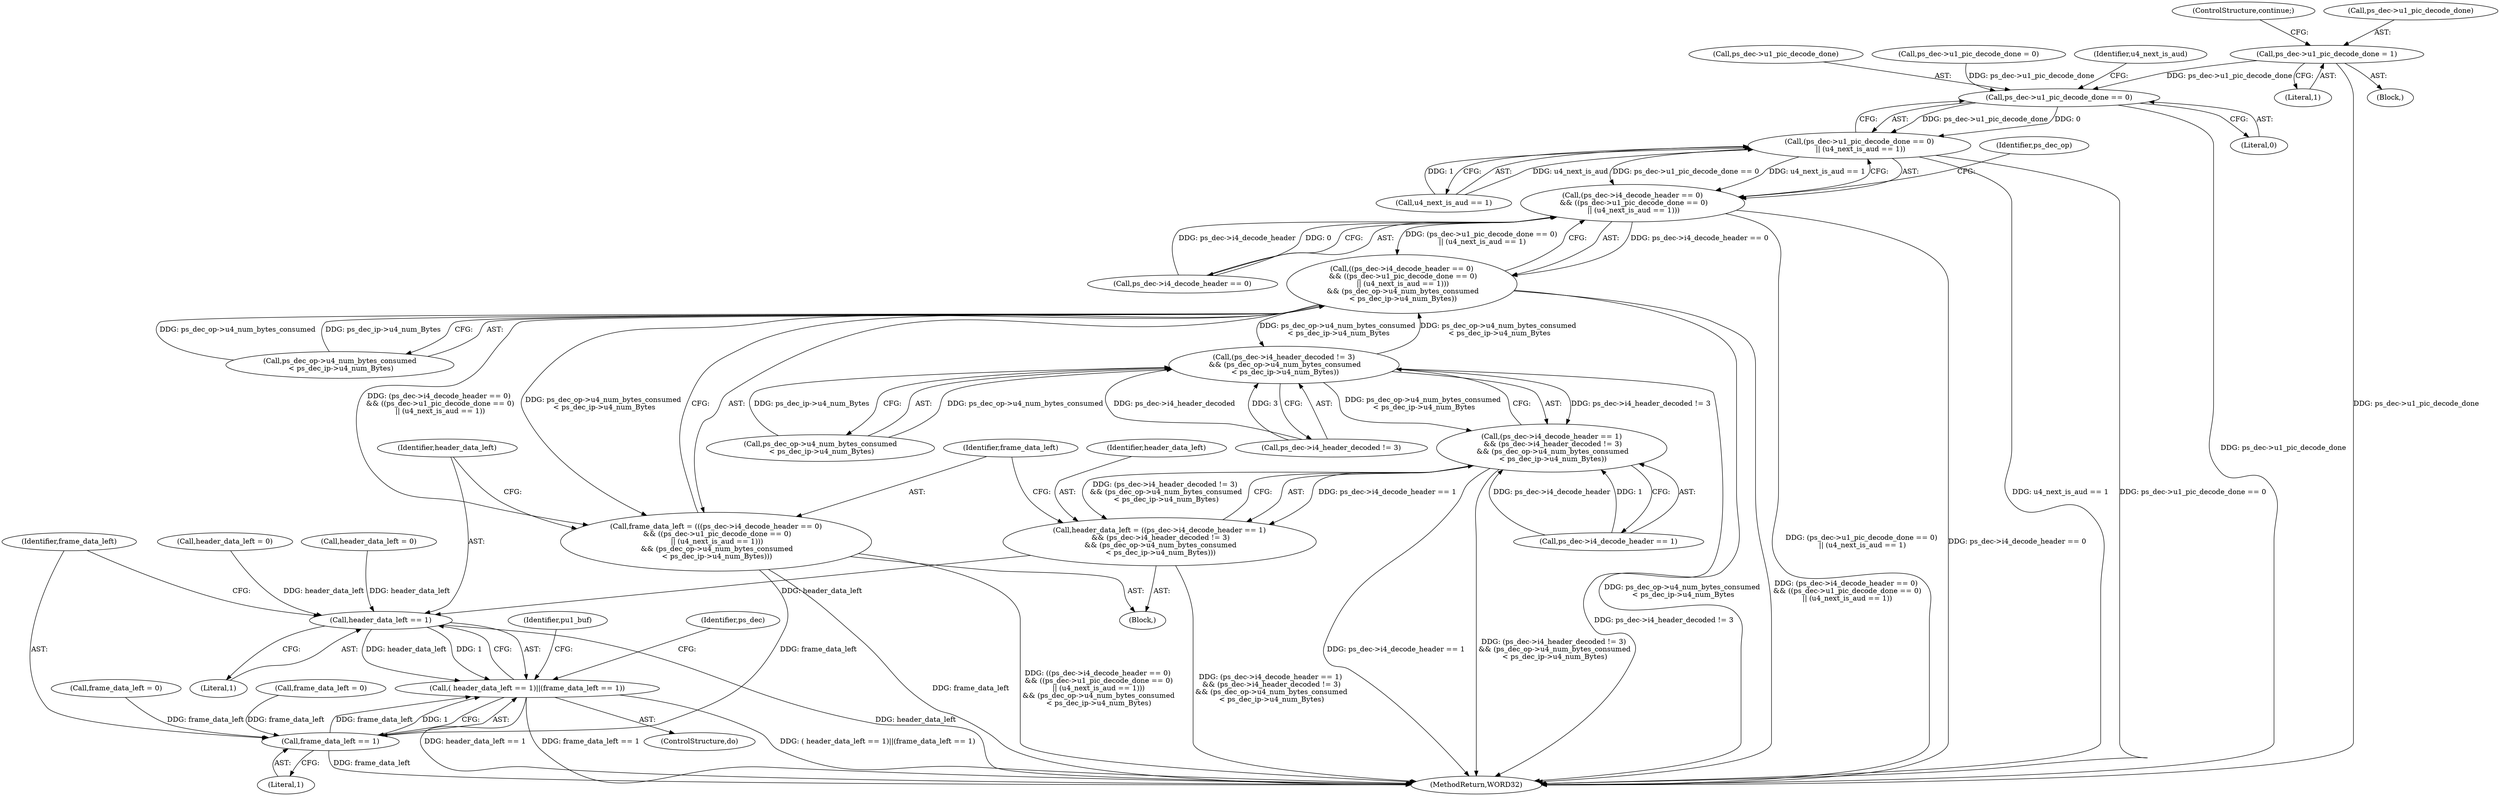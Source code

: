 digraph "0_Android_33ef7de9ddc8ea7eb9cbc440d1cf89957a0c267b@pointer" {
"1001272" [label="(Call,ps_dec->u1_pic_decode_done = 1)"];
"1001450" [label="(Call,ps_dec->u1_pic_decode_done == 0)"];
"1001449" [label="(Call,(ps_dec->u1_pic_decode_done == 0)\n || (u4_next_is_aud == 1))"];
"1001443" [label="(Call,(ps_dec->i4_decode_header == 0)\n && ((ps_dec->u1_pic_decode_done == 0)\n || (u4_next_is_aud == 1)))"];
"1001442" [label="(Call,((ps_dec->i4_decode_header == 0)\n && ((ps_dec->u1_pic_decode_done == 0)\n || (u4_next_is_aud == 1)))\n && (ps_dec_op->u4_num_bytes_consumed\n < ps_dec_ip->u4_num_Bytes))"];
"1001427" [label="(Call,(ps_dec->i4_header_decoded != 3)\n && (ps_dec_op->u4_num_bytes_consumed\n < ps_dec_ip->u4_num_Bytes))"];
"1001421" [label="(Call,(ps_dec->i4_decode_header == 1)\n && (ps_dec->i4_header_decoded != 3)\n && (ps_dec_op->u4_num_bytes_consumed\n < ps_dec_ip->u4_num_Bytes))"];
"1001419" [label="(Call,header_data_left = ((ps_dec->i4_decode_header == 1)\n && (ps_dec->i4_header_decoded != 3)\n && (ps_dec_op->u4_num_bytes_consumed\n < ps_dec_ip->u4_num_Bytes)))"];
"1001466" [label="(Call,header_data_left == 1)"];
"1001465" [label="(Call,( header_data_left == 1)||(frame_data_left == 1))"];
"1001440" [label="(Call,frame_data_left = (((ps_dec->i4_decode_header == 0)\n && ((ps_dec->u1_pic_decode_done == 0)\n || (u4_next_is_aud == 1)))\n && (ps_dec_op->u4_num_bytes_consumed\n < ps_dec_ip->u4_num_Bytes)))"];
"1001469" [label="(Call,frame_data_left == 1)"];
"1001451" [label="(Call,ps_dec->u1_pic_decode_done)"];
"1001465" [label="(Call,( header_data_left == 1)||(frame_data_left == 1))"];
"1001422" [label="(Call,ps_dec->i4_decode_header == 1)"];
"1001428" [label="(Call,ps_dec->i4_header_decoded != 3)"];
"1001280" [label="(Call,frame_data_left = 0)"];
"1001476" [label="(Identifier,ps_dec)"];
"1001421" [label="(Call,(ps_dec->i4_decode_header == 1)\n && (ps_dec->i4_header_decoded != 3)\n && (ps_dec_op->u4_num_bytes_consumed\n < ps_dec_ip->u4_num_Bytes))"];
"1001442" [label="(Call,((ps_dec->i4_decode_header == 0)\n && ((ps_dec->u1_pic_decode_done == 0)\n || (u4_next_is_aud == 1)))\n && (ps_dec_op->u4_num_bytes_consumed\n < ps_dec_ip->u4_num_Bytes))"];
"1000975" [label="(ControlStructure,do)"];
"1000200" [label="(Call,frame_data_left = 0)"];
"1001471" [label="(Literal,1)"];
"1001433" [label="(Call,ps_dec_op->u4_num_bytes_consumed\n < ps_dec_ip->u4_num_Bytes)"];
"1001458" [label="(Call,ps_dec_op->u4_num_bytes_consumed\n < ps_dec_ip->u4_num_Bytes)"];
"1001441" [label="(Identifier,frame_data_left)"];
"1001272" [label="(Call,ps_dec->u1_pic_decode_done = 1)"];
"1001454" [label="(Literal,0)"];
"1001277" [label="(ControlStructure,continue;)"];
"1001466" [label="(Call,header_data_left == 1)"];
"1001271" [label="(Block,)"];
"1001283" [label="(Call,header_data_left = 0)"];
"1001273" [label="(Call,ps_dec->u1_pic_decode_done)"];
"1001440" [label="(Call,frame_data_left = (((ps_dec->i4_decode_header == 0)\n && ((ps_dec->u1_pic_decode_done == 0)\n || (u4_next_is_aud == 1)))\n && (ps_dec_op->u4_num_bytes_consumed\n < ps_dec_ip->u4_num_Bytes)))"];
"1001443" [label="(Call,(ps_dec->i4_decode_header == 0)\n && ((ps_dec->u1_pic_decode_done == 0)\n || (u4_next_is_aud == 1)))"];
"1001420" [label="(Identifier,header_data_left)"];
"1000301" [label="(Call,ps_dec->u1_pic_decode_done = 0)"];
"1001276" [label="(Literal,1)"];
"1001455" [label="(Call,u4_next_is_aud == 1)"];
"1001460" [label="(Identifier,ps_dec_op)"];
"1001456" [label="(Identifier,u4_next_is_aud)"];
"1001468" [label="(Literal,1)"];
"1001450" [label="(Call,ps_dec->u1_pic_decode_done == 0)"];
"1001419" [label="(Call,header_data_left = ((ps_dec->i4_decode_header == 1)\n && (ps_dec->i4_header_decoded != 3)\n && (ps_dec_op->u4_num_bytes_consumed\n < ps_dec_ip->u4_num_Bytes)))"];
"1001470" [label="(Identifier,frame_data_left)"];
"1001469" [label="(Call,frame_data_left == 1)"];
"1000979" [label="(Identifier,pu1_buf)"];
"1001427" [label="(Call,(ps_dec->i4_header_decoded != 3)\n && (ps_dec_op->u4_num_bytes_consumed\n < ps_dec_ip->u4_num_Bytes))"];
"1001444" [label="(Call,ps_dec->i4_decode_header == 0)"];
"1001467" [label="(Identifier,header_data_left)"];
"1001449" [label="(Call,(ps_dec->u1_pic_decode_done == 0)\n || (u4_next_is_aud == 1))"];
"1000196" [label="(Call,header_data_left = 0)"];
"1000976" [label="(Block,)"];
"1002186" [label="(MethodReturn,WORD32)"];
"1001272" -> "1001271"  [label="AST: "];
"1001272" -> "1001276"  [label="CFG: "];
"1001273" -> "1001272"  [label="AST: "];
"1001276" -> "1001272"  [label="AST: "];
"1001277" -> "1001272"  [label="CFG: "];
"1001272" -> "1002186"  [label="DDG: ps_dec->u1_pic_decode_done"];
"1001272" -> "1001450"  [label="DDG: ps_dec->u1_pic_decode_done"];
"1001450" -> "1001449"  [label="AST: "];
"1001450" -> "1001454"  [label="CFG: "];
"1001451" -> "1001450"  [label="AST: "];
"1001454" -> "1001450"  [label="AST: "];
"1001456" -> "1001450"  [label="CFG: "];
"1001449" -> "1001450"  [label="CFG: "];
"1001450" -> "1002186"  [label="DDG: ps_dec->u1_pic_decode_done"];
"1001450" -> "1001449"  [label="DDG: ps_dec->u1_pic_decode_done"];
"1001450" -> "1001449"  [label="DDG: 0"];
"1000301" -> "1001450"  [label="DDG: ps_dec->u1_pic_decode_done"];
"1001449" -> "1001443"  [label="AST: "];
"1001449" -> "1001455"  [label="CFG: "];
"1001455" -> "1001449"  [label="AST: "];
"1001443" -> "1001449"  [label="CFG: "];
"1001449" -> "1002186"  [label="DDG: u4_next_is_aud == 1"];
"1001449" -> "1002186"  [label="DDG: ps_dec->u1_pic_decode_done == 0"];
"1001449" -> "1001443"  [label="DDG: ps_dec->u1_pic_decode_done == 0"];
"1001449" -> "1001443"  [label="DDG: u4_next_is_aud == 1"];
"1001455" -> "1001449"  [label="DDG: u4_next_is_aud"];
"1001455" -> "1001449"  [label="DDG: 1"];
"1001443" -> "1001442"  [label="AST: "];
"1001443" -> "1001444"  [label="CFG: "];
"1001444" -> "1001443"  [label="AST: "];
"1001460" -> "1001443"  [label="CFG: "];
"1001442" -> "1001443"  [label="CFG: "];
"1001443" -> "1002186"  [label="DDG: (ps_dec->u1_pic_decode_done == 0)\n || (u4_next_is_aud == 1)"];
"1001443" -> "1002186"  [label="DDG: ps_dec->i4_decode_header == 0"];
"1001443" -> "1001442"  [label="DDG: ps_dec->i4_decode_header == 0"];
"1001443" -> "1001442"  [label="DDG: (ps_dec->u1_pic_decode_done == 0)\n || (u4_next_is_aud == 1)"];
"1001444" -> "1001443"  [label="DDG: ps_dec->i4_decode_header"];
"1001444" -> "1001443"  [label="DDG: 0"];
"1001442" -> "1001440"  [label="AST: "];
"1001442" -> "1001458"  [label="CFG: "];
"1001458" -> "1001442"  [label="AST: "];
"1001440" -> "1001442"  [label="CFG: "];
"1001442" -> "1002186"  [label="DDG: ps_dec_op->u4_num_bytes_consumed\n < ps_dec_ip->u4_num_Bytes"];
"1001442" -> "1002186"  [label="DDG: (ps_dec->i4_decode_header == 0)\n && ((ps_dec->u1_pic_decode_done == 0)\n || (u4_next_is_aud == 1))"];
"1001442" -> "1001427"  [label="DDG: ps_dec_op->u4_num_bytes_consumed\n < ps_dec_ip->u4_num_Bytes"];
"1001442" -> "1001440"  [label="DDG: (ps_dec->i4_decode_header == 0)\n && ((ps_dec->u1_pic_decode_done == 0)\n || (u4_next_is_aud == 1))"];
"1001442" -> "1001440"  [label="DDG: ps_dec_op->u4_num_bytes_consumed\n < ps_dec_ip->u4_num_Bytes"];
"1001458" -> "1001442"  [label="DDG: ps_dec_op->u4_num_bytes_consumed"];
"1001458" -> "1001442"  [label="DDG: ps_dec_ip->u4_num_Bytes"];
"1001427" -> "1001442"  [label="DDG: ps_dec_op->u4_num_bytes_consumed\n < ps_dec_ip->u4_num_Bytes"];
"1001427" -> "1001421"  [label="AST: "];
"1001427" -> "1001428"  [label="CFG: "];
"1001427" -> "1001433"  [label="CFG: "];
"1001428" -> "1001427"  [label="AST: "];
"1001433" -> "1001427"  [label="AST: "];
"1001421" -> "1001427"  [label="CFG: "];
"1001427" -> "1002186"  [label="DDG: ps_dec->i4_header_decoded != 3"];
"1001427" -> "1001421"  [label="DDG: ps_dec->i4_header_decoded != 3"];
"1001427" -> "1001421"  [label="DDG: ps_dec_op->u4_num_bytes_consumed\n < ps_dec_ip->u4_num_Bytes"];
"1001428" -> "1001427"  [label="DDG: ps_dec->i4_header_decoded"];
"1001428" -> "1001427"  [label="DDG: 3"];
"1001433" -> "1001427"  [label="DDG: ps_dec_op->u4_num_bytes_consumed"];
"1001433" -> "1001427"  [label="DDG: ps_dec_ip->u4_num_Bytes"];
"1001421" -> "1001419"  [label="AST: "];
"1001421" -> "1001422"  [label="CFG: "];
"1001422" -> "1001421"  [label="AST: "];
"1001419" -> "1001421"  [label="CFG: "];
"1001421" -> "1002186"  [label="DDG: ps_dec->i4_decode_header == 1"];
"1001421" -> "1002186"  [label="DDG: (ps_dec->i4_header_decoded != 3)\n && (ps_dec_op->u4_num_bytes_consumed\n < ps_dec_ip->u4_num_Bytes)"];
"1001421" -> "1001419"  [label="DDG: ps_dec->i4_decode_header == 1"];
"1001421" -> "1001419"  [label="DDG: (ps_dec->i4_header_decoded != 3)\n && (ps_dec_op->u4_num_bytes_consumed\n < ps_dec_ip->u4_num_Bytes)"];
"1001422" -> "1001421"  [label="DDG: ps_dec->i4_decode_header"];
"1001422" -> "1001421"  [label="DDG: 1"];
"1001419" -> "1000976"  [label="AST: "];
"1001420" -> "1001419"  [label="AST: "];
"1001441" -> "1001419"  [label="CFG: "];
"1001419" -> "1002186"  [label="DDG: (ps_dec->i4_decode_header == 1)\n && (ps_dec->i4_header_decoded != 3)\n && (ps_dec_op->u4_num_bytes_consumed\n < ps_dec_ip->u4_num_Bytes)"];
"1001419" -> "1001466"  [label="DDG: header_data_left"];
"1001466" -> "1001465"  [label="AST: "];
"1001466" -> "1001468"  [label="CFG: "];
"1001467" -> "1001466"  [label="AST: "];
"1001468" -> "1001466"  [label="AST: "];
"1001470" -> "1001466"  [label="CFG: "];
"1001465" -> "1001466"  [label="CFG: "];
"1001466" -> "1002186"  [label="DDG: header_data_left"];
"1001466" -> "1001465"  [label="DDG: header_data_left"];
"1001466" -> "1001465"  [label="DDG: 1"];
"1000196" -> "1001466"  [label="DDG: header_data_left"];
"1001283" -> "1001466"  [label="DDG: header_data_left"];
"1001465" -> "1000975"  [label="AST: "];
"1001465" -> "1001469"  [label="CFG: "];
"1001469" -> "1001465"  [label="AST: "];
"1000979" -> "1001465"  [label="CFG: "];
"1001476" -> "1001465"  [label="CFG: "];
"1001465" -> "1002186"  [label="DDG: header_data_left == 1"];
"1001465" -> "1002186"  [label="DDG: frame_data_left == 1"];
"1001465" -> "1002186"  [label="DDG: ( header_data_left == 1)||(frame_data_left == 1)"];
"1001469" -> "1001465"  [label="DDG: frame_data_left"];
"1001469" -> "1001465"  [label="DDG: 1"];
"1001440" -> "1000976"  [label="AST: "];
"1001441" -> "1001440"  [label="AST: "];
"1001467" -> "1001440"  [label="CFG: "];
"1001440" -> "1002186"  [label="DDG: ((ps_dec->i4_decode_header == 0)\n && ((ps_dec->u1_pic_decode_done == 0)\n || (u4_next_is_aud == 1)))\n && (ps_dec_op->u4_num_bytes_consumed\n < ps_dec_ip->u4_num_Bytes)"];
"1001440" -> "1002186"  [label="DDG: frame_data_left"];
"1001440" -> "1001469"  [label="DDG: frame_data_left"];
"1001469" -> "1001471"  [label="CFG: "];
"1001470" -> "1001469"  [label="AST: "];
"1001471" -> "1001469"  [label="AST: "];
"1001469" -> "1002186"  [label="DDG: frame_data_left"];
"1000200" -> "1001469"  [label="DDG: frame_data_left"];
"1001280" -> "1001469"  [label="DDG: frame_data_left"];
}
